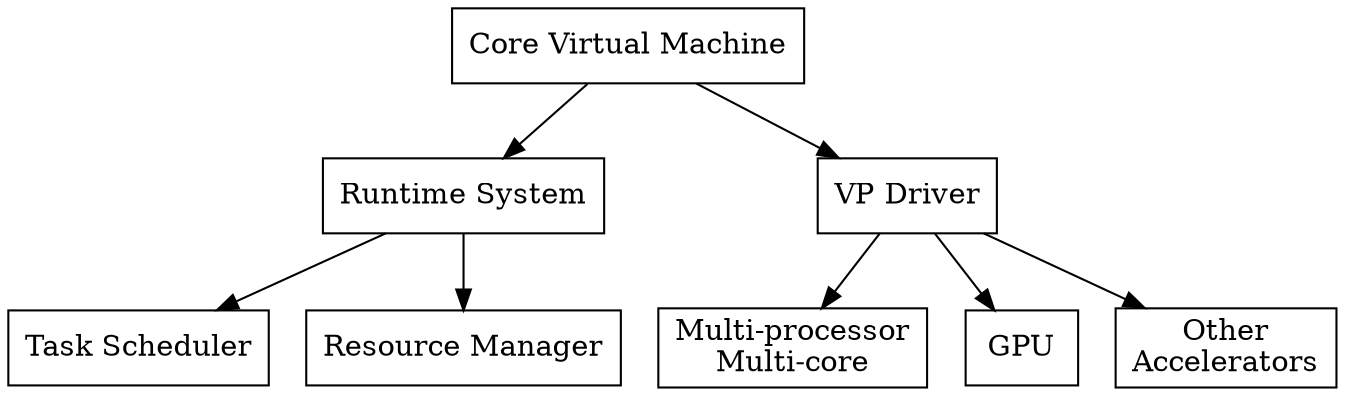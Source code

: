 digraph G {
        node[shape=box];
        vm[label="Core Virtual Machine"];
        rt[label="Runtime System"];
        scheduler[label="Task Scheduler"];
        rm[label="Resource Manager"];
        driver[label="VP Driver"];
        cpu[label="Multi-processor\nMulti-core"];
        gpu[label="GPU"];
        others[label="Other\nAccelerators"];

        vm -> rt;
        vm -> driver;
        rt -> scheduler;
        rt -> rm;
        driver -> cpu;
        driver -> gpu;
        driver -> others;
}